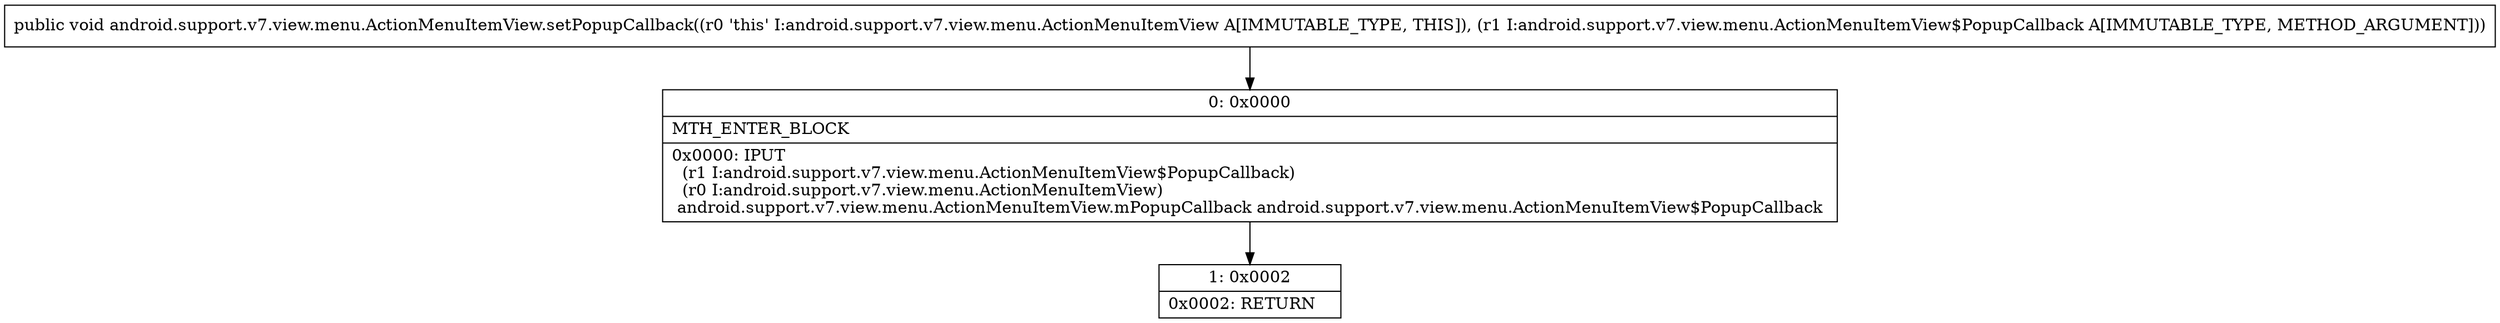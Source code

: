 digraph "CFG forandroid.support.v7.view.menu.ActionMenuItemView.setPopupCallback(Landroid\/support\/v7\/view\/menu\/ActionMenuItemView$PopupCallback;)V" {
Node_0 [shape=record,label="{0\:\ 0x0000|MTH_ENTER_BLOCK\l|0x0000: IPUT  \l  (r1 I:android.support.v7.view.menu.ActionMenuItemView$PopupCallback)\l  (r0 I:android.support.v7.view.menu.ActionMenuItemView)\l android.support.v7.view.menu.ActionMenuItemView.mPopupCallback android.support.v7.view.menu.ActionMenuItemView$PopupCallback \l}"];
Node_1 [shape=record,label="{1\:\ 0x0002|0x0002: RETURN   \l}"];
MethodNode[shape=record,label="{public void android.support.v7.view.menu.ActionMenuItemView.setPopupCallback((r0 'this' I:android.support.v7.view.menu.ActionMenuItemView A[IMMUTABLE_TYPE, THIS]), (r1 I:android.support.v7.view.menu.ActionMenuItemView$PopupCallback A[IMMUTABLE_TYPE, METHOD_ARGUMENT])) }"];
MethodNode -> Node_0;
Node_0 -> Node_1;
}

